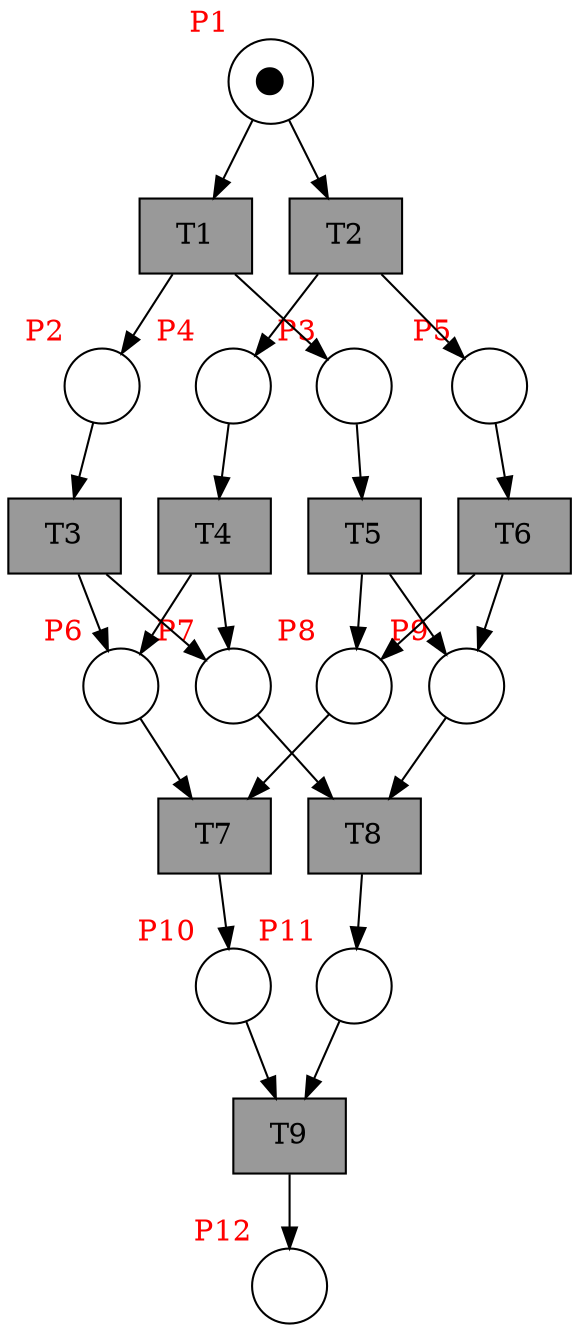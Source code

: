 digraph test {
  t1 -> p2;
  t1 -> p3;
  t2 -> p4;
  t2 -> p5;
  t3 -> p6;
  t3 -> p7;
  t4 -> p6;
  t4 -> p7;
  t5 -> p8;
  t5 -> p9;
  t6 -> p8;
  t6 -> p9;
  t7 -> p10;
  t8 -> p11;
  t9 -> p12;
  p1 -> t1;
  p1 -> t2;
  p2 -> t3;
  p4 -> t4;
  p3 -> t5;
  p5 -> t6;
  p6 -> t7;
  p8 -> t7;
  p7 -> t8;
  p9 -> t8;
  p10 -> t9;
  p11 -> t9;
  p1 [label=⬤ xlabel= <<FONT COLOR="red">P1</FONT>> shape=circle ];
  p2 [label="" xlabel= <<FONT COLOR="red">P2</FONT>> shape=circle ];
  p3 [label="" xlabel= <<FONT COLOR="red">P3</FONT>> shape=circle ];
  p4 [label="" xlabel= <<FONT COLOR="red">P4</FONT>> shape=circle ];
  p5 [label="" xlabel= <<FONT COLOR="red">P5</FONT>> shape=circle ];
  p6 [label="" xlabel= <<FONT COLOR="red">P6</FONT>> shape=circle ];
  p7 [label="" xlabel= <<FONT COLOR="red">P7</FONT>> shape=circle ];
  p8 [label="" xlabel= <<FONT COLOR="red">P8</FONT>> shape=circle ];
  p9 [label="" xlabel= <<FONT COLOR="red">P9</FONT>> shape=circle ];
  p10 [label="" xlabel= <<FONT COLOR="red">P10</FONT>> shape=circle ];
  p11 [label="" xlabel= <<FONT COLOR="red">P11</FONT>> shape=circle ];
  p12 [label="" xlabel= <<FONT COLOR="red">P12</FONT>> shape=circle ];
  t1 [fillcolor=gray60 label=T1 shape=box style=filled];
  t2 [fillcolor=gray60 label=T2 shape=box style=filled];
  t3 [fillcolor=gray60 label=T3 shape=box style=filled];
  t4 [fillcolor=gray60 label=T4 shape=box style=filled];
  t5 [fillcolor=gray60 label=T5 shape=box style=filled];
  t6 [fillcolor=gray60 label=T6 shape=box style=filled];
  t7 [fillcolor=gray60 label=T7 shape=box style=filled];
  t8 [fillcolor=gray60 label=T8 shape=box style=filled];
  t9 [fillcolor=gray60 label=T9 shape=box style=filled];
}